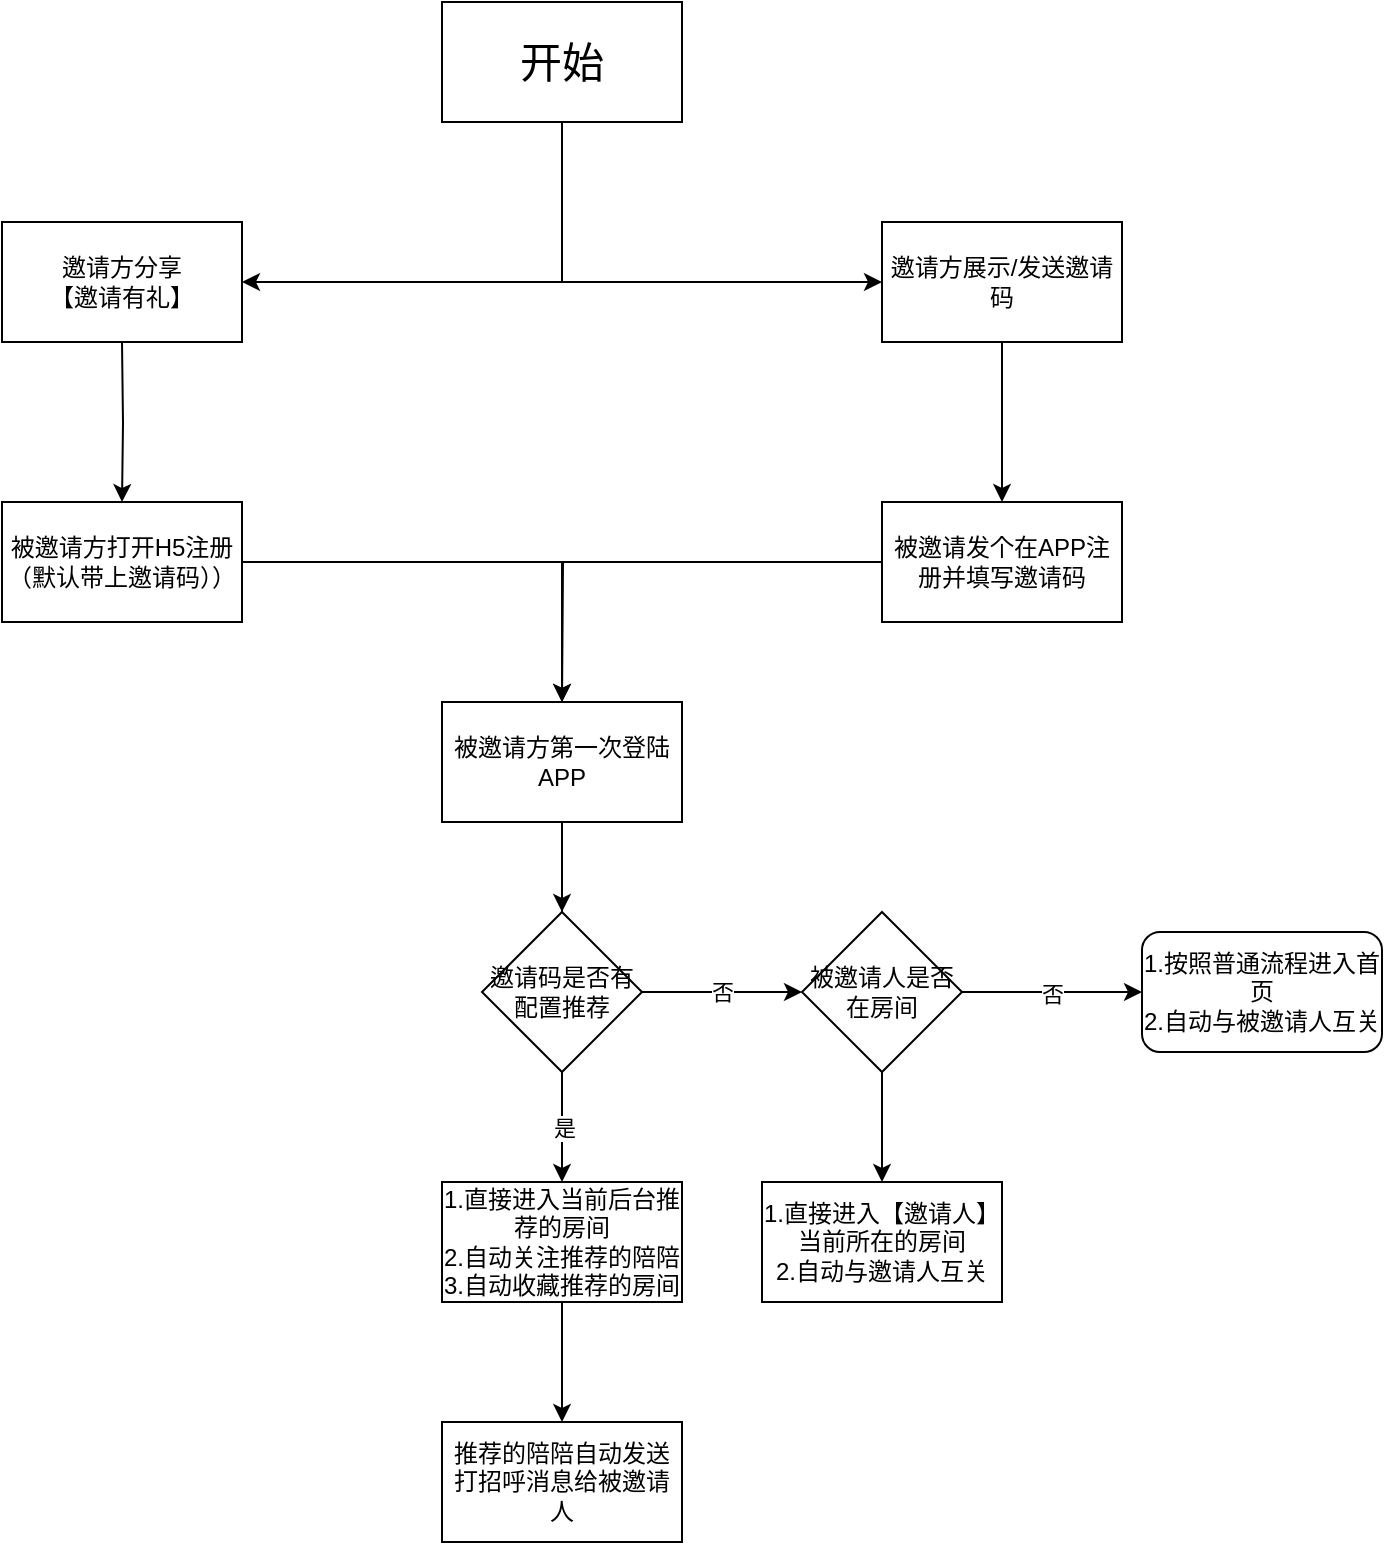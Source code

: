 <mxfile version="13.1.14" type="github">
  <diagram id="atfw4yTlGEC_8IFpaKJd" name="Page-1">
    <mxGraphModel dx="677" dy="363" grid="1" gridSize="10" guides="1" tooltips="1" connect="1" arrows="1" fold="1" page="1" pageScale="1" pageWidth="827" pageHeight="1169" math="0" shadow="0">
      <root>
        <mxCell id="0" />
        <mxCell id="1" parent="0" />
        <mxCell id="1arrUORrPNozQ6z-2xyQ-1" value="&lt;font style=&quot;font-size: 21px&quot;&gt;开始&lt;/font&gt;" style="rounded=0;whiteSpace=wrap;html=1;" parent="1" vertex="1">
          <mxGeometry x="340" y="50" width="120" height="60" as="geometry" />
        </mxCell>
        <mxCell id="1arrUORrPNozQ6z-2xyQ-3" value="" style="endArrow=none;html=1;entryX=0.5;entryY=1;entryDx=0;entryDy=0;" parent="1" target="1arrUORrPNozQ6z-2xyQ-1" edge="1">
          <mxGeometry width="50" height="50" relative="1" as="geometry">
            <mxPoint x="400" y="190" as="sourcePoint" />
            <mxPoint x="440" y="370" as="targetPoint" />
          </mxGeometry>
        </mxCell>
        <mxCell id="1arrUORrPNozQ6z-2xyQ-4" value="邀请方分享&lt;br&gt;【邀请有礼】" style="rounded=0;whiteSpace=wrap;html=1;" parent="1" vertex="1">
          <mxGeometry x="120" y="160" width="120" height="60" as="geometry" />
        </mxCell>
        <mxCell id="1arrUORrPNozQ6z-2xyQ-7" value="" style="edgeStyle=orthogonalEdgeStyle;rounded=0;orthogonalLoop=1;jettySize=auto;html=1;" parent="1" source="1arrUORrPNozQ6z-2xyQ-5" target="1arrUORrPNozQ6z-2xyQ-6" edge="1">
          <mxGeometry relative="1" as="geometry" />
        </mxCell>
        <mxCell id="1arrUORrPNozQ6z-2xyQ-5" value="邀请方展示/发送邀请码" style="rounded=0;whiteSpace=wrap;html=1;" parent="1" vertex="1">
          <mxGeometry x="560" y="160" width="120" height="60" as="geometry" />
        </mxCell>
        <mxCell id="1arrUORrPNozQ6z-2xyQ-16" value="" style="edgeStyle=orthogonalEdgeStyle;rounded=0;orthogonalLoop=1;jettySize=auto;html=1;" parent="1" source="1arrUORrPNozQ6z-2xyQ-6" target="1arrUORrPNozQ6z-2xyQ-15" edge="1">
          <mxGeometry relative="1" as="geometry" />
        </mxCell>
        <mxCell id="1arrUORrPNozQ6z-2xyQ-6" value="被邀请发个在APP注册并填写邀请码" style="rounded=0;whiteSpace=wrap;html=1;" parent="1" vertex="1">
          <mxGeometry x="560" y="300" width="120" height="60" as="geometry" />
        </mxCell>
        <mxCell id="1arrUORrPNozQ6z-2xyQ-20" value="" style="edgeStyle=orthogonalEdgeStyle;rounded=0;orthogonalLoop=1;jettySize=auto;html=1;" parent="1" source="1arrUORrPNozQ6z-2xyQ-21" edge="1">
          <mxGeometry relative="1" as="geometry">
            <mxPoint x="400" y="540" as="targetPoint" />
          </mxGeometry>
        </mxCell>
        <mxCell id="1arrUORrPNozQ6z-2xyQ-15" value="被邀请方第一次登陆APP" style="rounded=0;whiteSpace=wrap;html=1;" parent="1" vertex="1">
          <mxGeometry x="340" y="400" width="120" height="60" as="geometry" />
        </mxCell>
        <mxCell id="1arrUORrPNozQ6z-2xyQ-8" value="" style="endArrow=classic;startArrow=classic;html=1;entryX=0;entryY=0.5;entryDx=0;entryDy=0;exitX=1;exitY=0.5;exitDx=0;exitDy=0;" parent="1" source="1arrUORrPNozQ6z-2xyQ-4" target="1arrUORrPNozQ6z-2xyQ-5" edge="1">
          <mxGeometry width="50" height="50" relative="1" as="geometry">
            <mxPoint x="390" y="420" as="sourcePoint" />
            <mxPoint x="440" y="370" as="targetPoint" />
            <Array as="points">
              <mxPoint x="400" y="190" />
            </Array>
          </mxGeometry>
        </mxCell>
        <mxCell id="1arrUORrPNozQ6z-2xyQ-9" value="" style="edgeStyle=orthogonalEdgeStyle;rounded=0;orthogonalLoop=1;jettySize=auto;html=1;" parent="1" target="1arrUORrPNozQ6z-2xyQ-10" edge="1">
          <mxGeometry relative="1" as="geometry">
            <mxPoint x="180" y="220" as="sourcePoint" />
          </mxGeometry>
        </mxCell>
        <mxCell id="1arrUORrPNozQ6z-2xyQ-18" value="" style="edgeStyle=orthogonalEdgeStyle;rounded=0;orthogonalLoop=1;jettySize=auto;html=1;" parent="1" source="1arrUORrPNozQ6z-2xyQ-10" edge="1">
          <mxGeometry relative="1" as="geometry">
            <mxPoint x="400" y="400" as="targetPoint" />
          </mxGeometry>
        </mxCell>
        <mxCell id="1arrUORrPNozQ6z-2xyQ-10" value="被邀请方打开H5注册（默认带上邀请码））" style="rounded=0;whiteSpace=wrap;html=1;" parent="1" vertex="1">
          <mxGeometry x="120" y="300" width="120" height="60" as="geometry" />
        </mxCell>
        <mxCell id="1arrUORrPNozQ6z-2xyQ-23" value="否" style="edgeStyle=orthogonalEdgeStyle;rounded=0;orthogonalLoop=1;jettySize=auto;html=1;" parent="1" source="1arrUORrPNozQ6z-2xyQ-21" target="1arrUORrPNozQ6z-2xyQ-22" edge="1">
          <mxGeometry relative="1" as="geometry" />
        </mxCell>
        <mxCell id="PQ6SdiA9I7aiqTy9rIvU-6" value="" style="edgeStyle=orthogonalEdgeStyle;rounded=0;orthogonalLoop=1;jettySize=auto;html=1;" edge="1" parent="1" source="1arrUORrPNozQ6z-2xyQ-22">
          <mxGeometry relative="1" as="geometry">
            <mxPoint x="560" y="640" as="targetPoint" />
            <Array as="points">
              <mxPoint x="560" y="640" />
              <mxPoint x="560" y="640" />
            </Array>
          </mxGeometry>
        </mxCell>
        <mxCell id="PQ6SdiA9I7aiqTy9rIvU-9" value="否" style="edgeStyle=orthogonalEdgeStyle;rounded=0;orthogonalLoop=1;jettySize=auto;html=1;" edge="1" parent="1" source="1arrUORrPNozQ6z-2xyQ-22">
          <mxGeometry relative="1" as="geometry">
            <mxPoint x="690" y="545" as="targetPoint" />
          </mxGeometry>
        </mxCell>
        <mxCell id="1arrUORrPNozQ6z-2xyQ-22" value="被邀请人是否在房间" style="rhombus;whiteSpace=wrap;html=1;" parent="1" vertex="1">
          <mxGeometry x="520" y="505" width="80" height="80" as="geometry" />
        </mxCell>
        <mxCell id="1arrUORrPNozQ6z-2xyQ-26" value="是" style="edgeStyle=orthogonalEdgeStyle;rounded=0;orthogonalLoop=1;jettySize=auto;html=1;" parent="1" source="1arrUORrPNozQ6z-2xyQ-21" edge="1">
          <mxGeometry relative="1" as="geometry">
            <mxPoint x="400" y="640" as="targetPoint" />
          </mxGeometry>
        </mxCell>
        <mxCell id="1arrUORrPNozQ6z-2xyQ-21" value="邀请码是否有配置推荐" style="rhombus;whiteSpace=wrap;html=1;" parent="1" vertex="1">
          <mxGeometry x="360" y="505" width="80" height="80" as="geometry" />
        </mxCell>
        <mxCell id="1arrUORrPNozQ6z-2xyQ-24" value="" style="edgeStyle=orthogonalEdgeStyle;rounded=0;orthogonalLoop=1;jettySize=auto;html=1;" parent="1" source="1arrUORrPNozQ6z-2xyQ-15" target="1arrUORrPNozQ6z-2xyQ-21" edge="1">
          <mxGeometry relative="1" as="geometry">
            <mxPoint x="400" y="460" as="sourcePoint" />
            <mxPoint x="400" y="540" as="targetPoint" />
          </mxGeometry>
        </mxCell>
        <mxCell id="PQ6SdiA9I7aiqTy9rIvU-2" value="" style="edgeStyle=orthogonalEdgeStyle;rounded=0;orthogonalLoop=1;jettySize=auto;html=1;" edge="1" parent="1" source="1arrUORrPNozQ6z-2xyQ-27" target="PQ6SdiA9I7aiqTy9rIvU-1">
          <mxGeometry relative="1" as="geometry" />
        </mxCell>
        <mxCell id="1arrUORrPNozQ6z-2xyQ-27" value="1.直接进入当前后台推荐的房间&lt;br&gt;2.自动关注推荐的陪陪&lt;br&gt;3.自动收藏推荐的房间" style="rounded=0;whiteSpace=wrap;html=1;" parent="1" vertex="1">
          <mxGeometry x="340" y="640" width="120" height="60" as="geometry" />
        </mxCell>
        <mxCell id="PQ6SdiA9I7aiqTy9rIvU-1" value="推荐的陪陪自动发送打招呼消息给被邀请人" style="rounded=0;whiteSpace=wrap;html=1;" vertex="1" parent="1">
          <mxGeometry x="340" y="760" width="120" height="60" as="geometry" />
        </mxCell>
        <mxCell id="PQ6SdiA9I7aiqTy9rIvU-7" value="1.直接进入【邀请人】当前所在的房间&lt;br&gt;2.自动与邀请人互关" style="rounded=0;whiteSpace=wrap;html=1;" vertex="1" parent="1">
          <mxGeometry x="500" y="640" width="120" height="60" as="geometry" />
        </mxCell>
        <mxCell id="PQ6SdiA9I7aiqTy9rIvU-12" value="1.按照普通流程进入首页&lt;br&gt;2.自动与被邀请人互关" style="rounded=1;whiteSpace=wrap;html=1;" vertex="1" parent="1">
          <mxGeometry x="690" y="515" width="120" height="60" as="geometry" />
        </mxCell>
      </root>
    </mxGraphModel>
  </diagram>
</mxfile>
